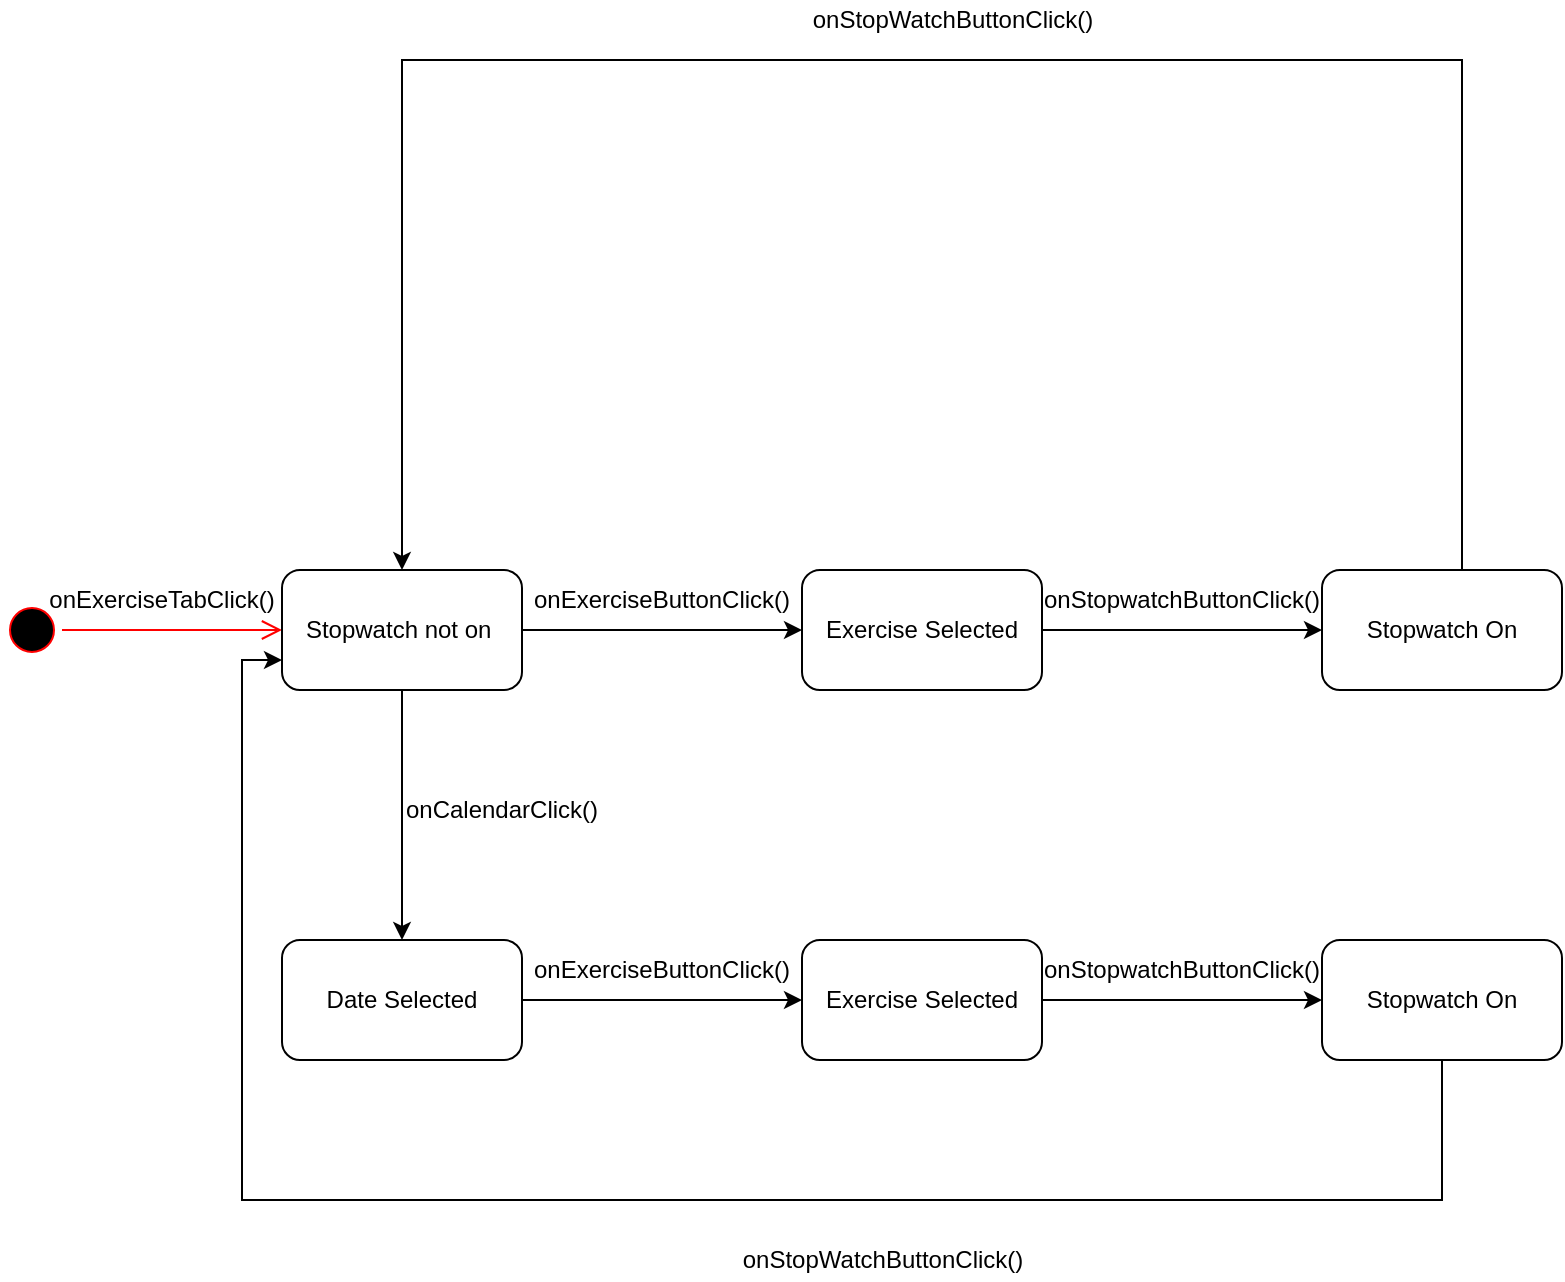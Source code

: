 <mxfile version="16.0.0" type="device"><diagram id="9ZfrWXQ-zo-7EMHKX_rf" name="Page-1"><mxGraphModel dx="826" dy="1008" grid="1" gridSize="10" guides="1" tooltips="1" connect="1" arrows="1" fold="1" page="1" pageScale="1" pageWidth="850" pageHeight="1100" math="0" shadow="0"><root><mxCell id="0"/><mxCell id="1" parent="0"/><mxCell id="Fc1_IcPx7h7VtZE7fbSr-1" value="" style="ellipse;html=1;shape=startState;fillColor=#000000;strokeColor=#ff0000;" vertex="1" parent="1"><mxGeometry y="440" width="30" height="30" as="geometry"/></mxCell><mxCell id="Fc1_IcPx7h7VtZE7fbSr-2" value="" style="edgeStyle=orthogonalEdgeStyle;html=1;verticalAlign=bottom;endArrow=open;endSize=8;strokeColor=#ff0000;rounded=0;entryX=0;entryY=0.5;entryDx=0;entryDy=0;" edge="1" source="Fc1_IcPx7h7VtZE7fbSr-1" parent="1" target="Fc1_IcPx7h7VtZE7fbSr-3"><mxGeometry relative="1" as="geometry"><mxPoint x="90" y="455" as="targetPoint"/></mxGeometry></mxCell><mxCell id="Fc1_IcPx7h7VtZE7fbSr-5" style="edgeStyle=orthogonalEdgeStyle;rounded=0;orthogonalLoop=1;jettySize=auto;html=1;" edge="1" parent="1" source="Fc1_IcPx7h7VtZE7fbSr-3"><mxGeometry relative="1" as="geometry"><mxPoint x="400" y="455" as="targetPoint"/></mxGeometry></mxCell><mxCell id="Fc1_IcPx7h7VtZE7fbSr-6" style="edgeStyle=orthogonalEdgeStyle;rounded=0;orthogonalLoop=1;jettySize=auto;html=1;entryX=0.5;entryY=0;entryDx=0;entryDy=0;" edge="1" parent="1" source="Fc1_IcPx7h7VtZE7fbSr-3" target="Fc1_IcPx7h7VtZE7fbSr-8"><mxGeometry relative="1" as="geometry"><mxPoint x="200" y="640" as="targetPoint"/></mxGeometry></mxCell><mxCell id="Fc1_IcPx7h7VtZE7fbSr-3" value="Stopwatch not on&amp;nbsp;" style="rounded=1;whiteSpace=wrap;html=1;" vertex="1" parent="1"><mxGeometry x="140" y="425" width="120" height="60" as="geometry"/></mxCell><mxCell id="Fc1_IcPx7h7VtZE7fbSr-4" value="onExerciseTabClick()" style="text;html=1;strokeColor=none;fillColor=none;align=center;verticalAlign=middle;whiteSpace=wrap;rounded=0;" vertex="1" parent="1"><mxGeometry x="50" y="425" width="60" height="30" as="geometry"/></mxCell><mxCell id="Fc1_IcPx7h7VtZE7fbSr-7" value="onCalendarClick()" style="text;html=1;strokeColor=none;fillColor=none;align=center;verticalAlign=middle;whiteSpace=wrap;rounded=0;" vertex="1" parent="1"><mxGeometry x="220" y="530" width="60" height="30" as="geometry"/></mxCell><mxCell id="Fc1_IcPx7h7VtZE7fbSr-10" style="edgeStyle=orthogonalEdgeStyle;rounded=0;orthogonalLoop=1;jettySize=auto;html=1;entryX=0;entryY=0.5;entryDx=0;entryDy=0;" edge="1" parent="1" source="Fc1_IcPx7h7VtZE7fbSr-8" target="Fc1_IcPx7h7VtZE7fbSr-16"><mxGeometry relative="1" as="geometry"><mxPoint x="360" y="640" as="targetPoint"/></mxGeometry></mxCell><mxCell id="Fc1_IcPx7h7VtZE7fbSr-8" value="Date Selected" style="rounded=1;whiteSpace=wrap;html=1;" vertex="1" parent="1"><mxGeometry x="140" y="610" width="120" height="60" as="geometry"/></mxCell><mxCell id="Fc1_IcPx7h7VtZE7fbSr-11" value="onExerciseButtonClick()" style="text;html=1;strokeColor=none;fillColor=none;align=center;verticalAlign=middle;whiteSpace=wrap;rounded=0;" vertex="1" parent="1"><mxGeometry x="300" y="425" width="60" height="30" as="geometry"/></mxCell><mxCell id="Fc1_IcPx7h7VtZE7fbSr-13" style="edgeStyle=orthogonalEdgeStyle;rounded=0;orthogonalLoop=1;jettySize=auto;html=1;" edge="1" parent="1" source="Fc1_IcPx7h7VtZE7fbSr-12"><mxGeometry relative="1" as="geometry"><mxPoint x="660" y="455" as="targetPoint"/></mxGeometry></mxCell><mxCell id="Fc1_IcPx7h7VtZE7fbSr-12" value="Exercise Selected" style="rounded=1;whiteSpace=wrap;html=1;" vertex="1" parent="1"><mxGeometry x="400" y="425" width="120" height="60" as="geometry"/></mxCell><mxCell id="Fc1_IcPx7h7VtZE7fbSr-14" value="onStopwatchButtonClick()" style="text;html=1;strokeColor=none;fillColor=none;align=center;verticalAlign=middle;whiteSpace=wrap;rounded=0;" vertex="1" parent="1"><mxGeometry x="560" y="425" width="60" height="30" as="geometry"/></mxCell><mxCell id="Fc1_IcPx7h7VtZE7fbSr-21" style="edgeStyle=orthogonalEdgeStyle;rounded=0;orthogonalLoop=1;jettySize=auto;html=1;entryX=0.5;entryY=0;entryDx=0;entryDy=0;" edge="1" parent="1" source="Fc1_IcPx7h7VtZE7fbSr-15" target="Fc1_IcPx7h7VtZE7fbSr-3"><mxGeometry relative="1" as="geometry"><mxPoint x="640" y="170" as="targetPoint"/><Array as="points"><mxPoint x="730" y="170"/><mxPoint x="200" y="170"/></Array></mxGeometry></mxCell><mxCell id="Fc1_IcPx7h7VtZE7fbSr-15" value="Stopwatch On" style="rounded=1;whiteSpace=wrap;html=1;" vertex="1" parent="1"><mxGeometry x="660" y="425" width="120" height="60" as="geometry"/></mxCell><mxCell id="Fc1_IcPx7h7VtZE7fbSr-16" value="Exercise Selected" style="rounded=1;whiteSpace=wrap;html=1;" vertex="1" parent="1"><mxGeometry x="400" y="610" width="120" height="60" as="geometry"/></mxCell><mxCell id="Fc1_IcPx7h7VtZE7fbSr-17" value="onExerciseButtonClick()" style="text;html=1;strokeColor=none;fillColor=none;align=center;verticalAlign=middle;whiteSpace=wrap;rounded=0;" vertex="1" parent="1"><mxGeometry x="300" y="610" width="60" height="30" as="geometry"/></mxCell><mxCell id="Fc1_IcPx7h7VtZE7fbSr-18" style="edgeStyle=orthogonalEdgeStyle;rounded=0;orthogonalLoop=1;jettySize=auto;html=1;" edge="1" parent="1"><mxGeometry relative="1" as="geometry"><mxPoint x="660" y="640" as="targetPoint"/><mxPoint x="520" y="640" as="sourcePoint"/></mxGeometry></mxCell><mxCell id="Fc1_IcPx7h7VtZE7fbSr-19" value="onStopwatchButtonClick()" style="text;html=1;strokeColor=none;fillColor=none;align=center;verticalAlign=middle;whiteSpace=wrap;rounded=0;" vertex="1" parent="1"><mxGeometry x="560" y="610" width="60" height="30" as="geometry"/></mxCell><mxCell id="Fc1_IcPx7h7VtZE7fbSr-26" style="edgeStyle=orthogonalEdgeStyle;rounded=0;orthogonalLoop=1;jettySize=auto;html=1;entryX=0;entryY=0.75;entryDx=0;entryDy=0;" edge="1" parent="1" source="Fc1_IcPx7h7VtZE7fbSr-20" target="Fc1_IcPx7h7VtZE7fbSr-3"><mxGeometry relative="1" as="geometry"><Array as="points"><mxPoint x="720" y="740"/><mxPoint x="120" y="740"/><mxPoint x="120" y="470"/></Array></mxGeometry></mxCell><mxCell id="Fc1_IcPx7h7VtZE7fbSr-20" value="Stopwatch On" style="rounded=1;whiteSpace=wrap;html=1;" vertex="1" parent="1"><mxGeometry x="660" y="610" width="120" height="60" as="geometry"/></mxCell><mxCell id="Fc1_IcPx7h7VtZE7fbSr-25" value="onStopWatchButtonClick()" style="text;html=1;align=center;verticalAlign=middle;resizable=0;points=[];autosize=1;strokeColor=none;fillColor=none;" vertex="1" parent="1"><mxGeometry x="395" y="140" width="160" height="20" as="geometry"/></mxCell><mxCell id="Fc1_IcPx7h7VtZE7fbSr-27" value="onStopWatchButtonClick()" style="text;html=1;align=center;verticalAlign=middle;resizable=0;points=[];autosize=1;strokeColor=none;fillColor=none;" vertex="1" parent="1"><mxGeometry x="360" y="760" width="160" height="20" as="geometry"/></mxCell></root></mxGraphModel></diagram></mxfile>